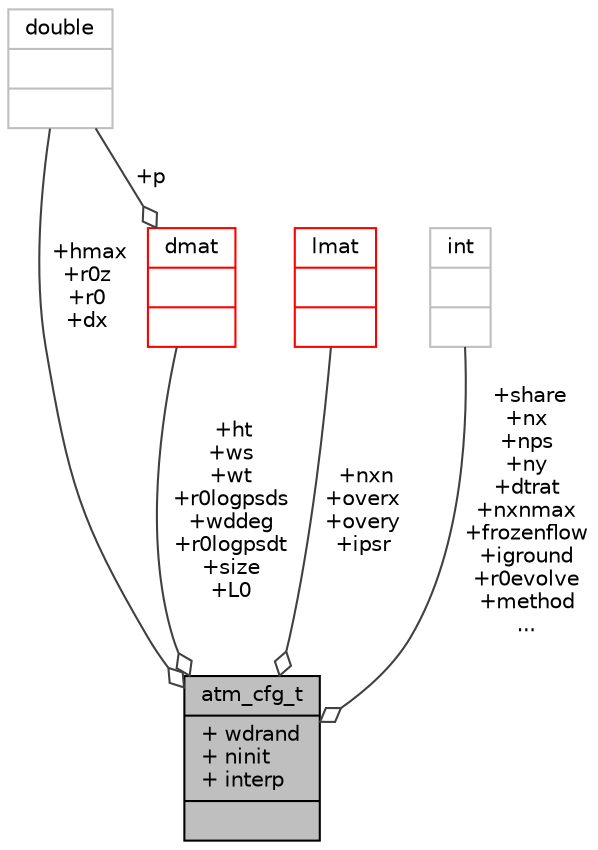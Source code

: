 digraph "atm_cfg_t"
{
 // INTERACTIVE_SVG=YES
  bgcolor="transparent";
  edge [fontname="Helvetica",fontsize="10",labelfontname="Helvetica",labelfontsize="10"];
  node [fontname="Helvetica",fontsize="10",shape=record];
  Node1 [label="{atm_cfg_t\n|+ wdrand\l+ ninit\l+ interp\l|}",height=0.2,width=0.4,color="black", fillcolor="grey75", style="filled", fontcolor="black"];
  Node2 -> Node1 [color="grey25",fontsize="10",style="solid",label=" +hmax\n+r0z\n+r0\n+dx" ,arrowhead="odiamond",fontname="Helvetica"];
  Node2 [label="{double\n||}",height=0.2,width=0.4,color="grey75"];
  Node3 -> Node1 [color="grey25",fontsize="10",style="solid",label=" +nxn\n+overx\n+overy\n+ipsr" ,arrowhead="odiamond",fontname="Helvetica"];
  Node3 [label="{lmat\n||}",height=0.2,width=0.4,color="red",URL="$structlmat.html"];
  Node6 -> Node1 [color="grey25",fontsize="10",style="solid",label=" +share\n+nx\n+nps\n+ny\n+dtrat\n+nxnmax\n+frozenflow\n+iground\n+r0evolve\n+method\n..." ,arrowhead="odiamond",fontname="Helvetica"];
  Node6 [label="{int\n||}",height=0.2,width=0.4,color="grey75"];
  Node16 -> Node1 [color="grey25",fontsize="10",style="solid",label=" +ht\n+ws\n+wt\n+r0logpsds\n+wddeg\n+r0logpsdt\n+size\n+L0" ,arrowhead="odiamond",fontname="Helvetica"];
  Node16 [label="{dmat\n||}",height=0.2,width=0.4,color="red",URL="$structdmat.html"];
  Node2 -> Node16 [color="grey25",fontsize="10",style="solid",label=" +p" ,arrowhead="odiamond",fontname="Helvetica"];
}
